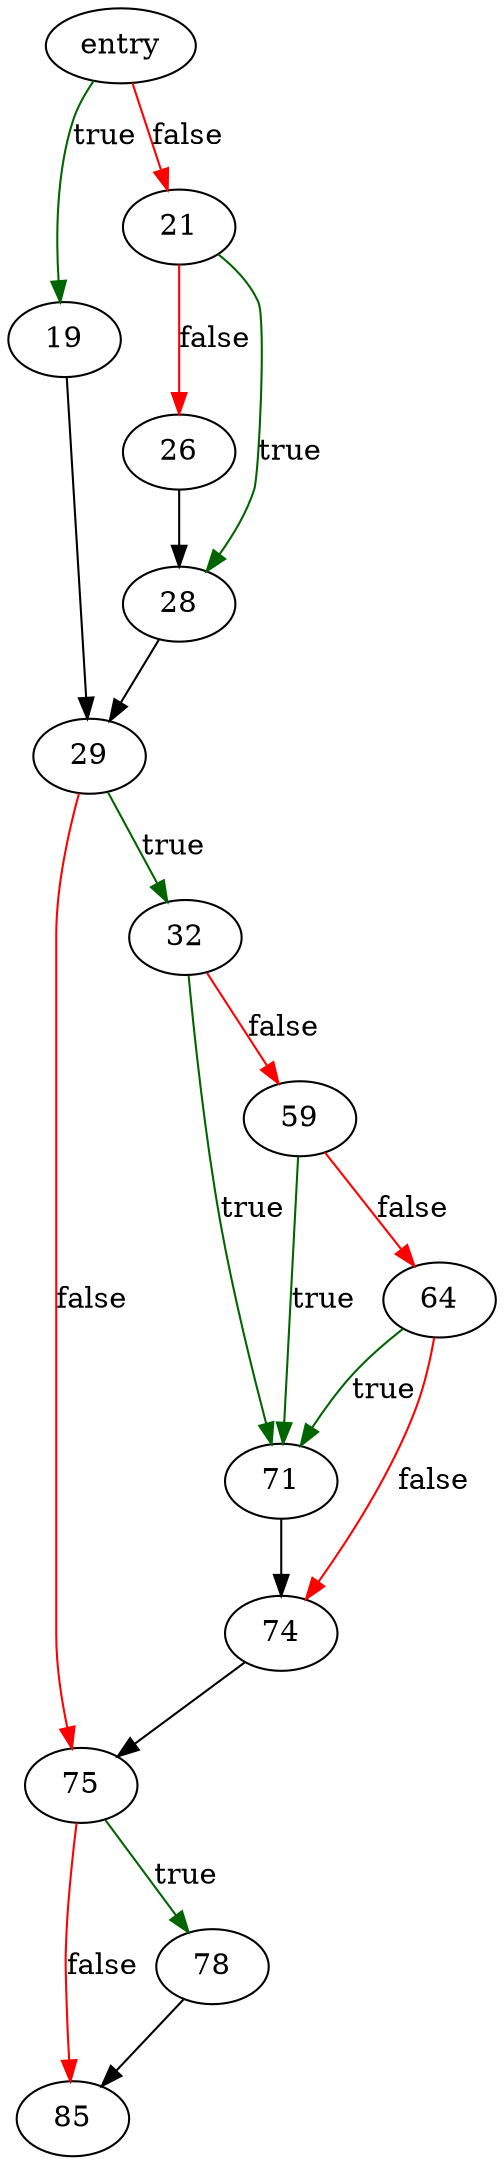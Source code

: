 digraph "sqlite3_backup_init" {
	// Node definitions.
	4 [label=entry];
	19;
	21;
	26;
	28;
	29;
	32;
	59;
	64;
	71;
	74;
	75;
	78;
	85;

	// Edge definitions.
	4 -> 19 [
		color=darkgreen
		label=true
	];
	4 -> 21 [
		color=red
		label=false
	];
	19 -> 29;
	21 -> 26 [
		color=red
		label=false
	];
	21 -> 28 [
		color=darkgreen
		label=true
	];
	26 -> 28;
	28 -> 29;
	29 -> 32 [
		color=darkgreen
		label=true
	];
	29 -> 75 [
		color=red
		label=false
	];
	32 -> 59 [
		color=red
		label=false
	];
	32 -> 71 [
		color=darkgreen
		label=true
	];
	59 -> 64 [
		color=red
		label=false
	];
	59 -> 71 [
		color=darkgreen
		label=true
	];
	64 -> 71 [
		color=darkgreen
		label=true
	];
	64 -> 74 [
		color=red
		label=false
	];
	71 -> 74;
	74 -> 75;
	75 -> 78 [
		color=darkgreen
		label=true
	];
	75 -> 85 [
		color=red
		label=false
	];
	78 -> 85;
}